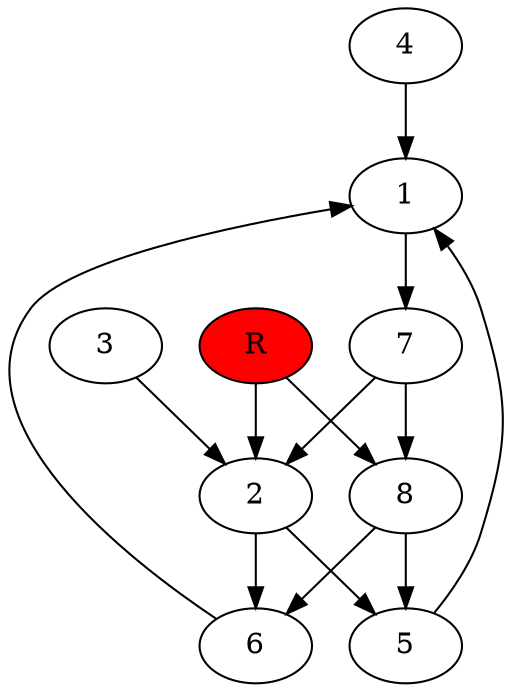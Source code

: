 digraph prb37799 {
	1
	2
	3
	4
	5
	6
	7
	8
	R [fillcolor="#ff0000" style=filled]
	1 -> 7
	2 -> 5
	2 -> 6
	3 -> 2
	4 -> 1
	5 -> 1
	6 -> 1
	7 -> 2
	7 -> 8
	8 -> 5
	8 -> 6
	R -> 2
	R -> 8
}
